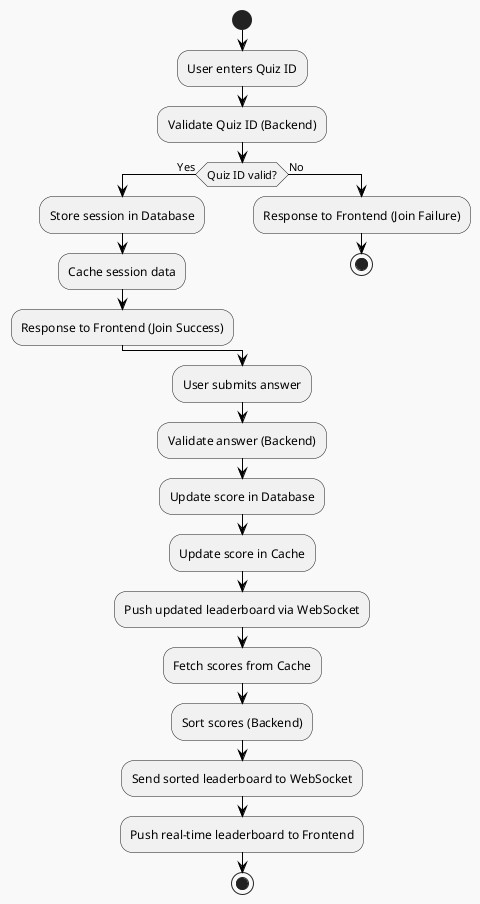 @startuml
skinparam backgroundColor #F9F9F9
skinparam shadowing false
skinparam ArrowColor #000000
skinparam NodeBorderColor #000000
skinparam NodeBackgroundColor #ADD1B2

start

:User enters Quiz ID;
:Validate Quiz ID (Backend);

if (Quiz ID valid?) then (Yes)
  :Store session in Database;
  :Cache session data;
  :Response to Frontend (Join Success);
else (No)
  :Response to Frontend (Join Failure);
  stop
endif

:User submits answer;
:Validate answer (Backend);
:Update score in Database;
:Update score in Cache;
:Push updated leaderboard via WebSocket;

:Fetch scores from Cache;
:Sort scores (Backend);
:Send sorted leaderboard to WebSocket;
:Push real-time leaderboard to Frontend;

stop
@enduml

